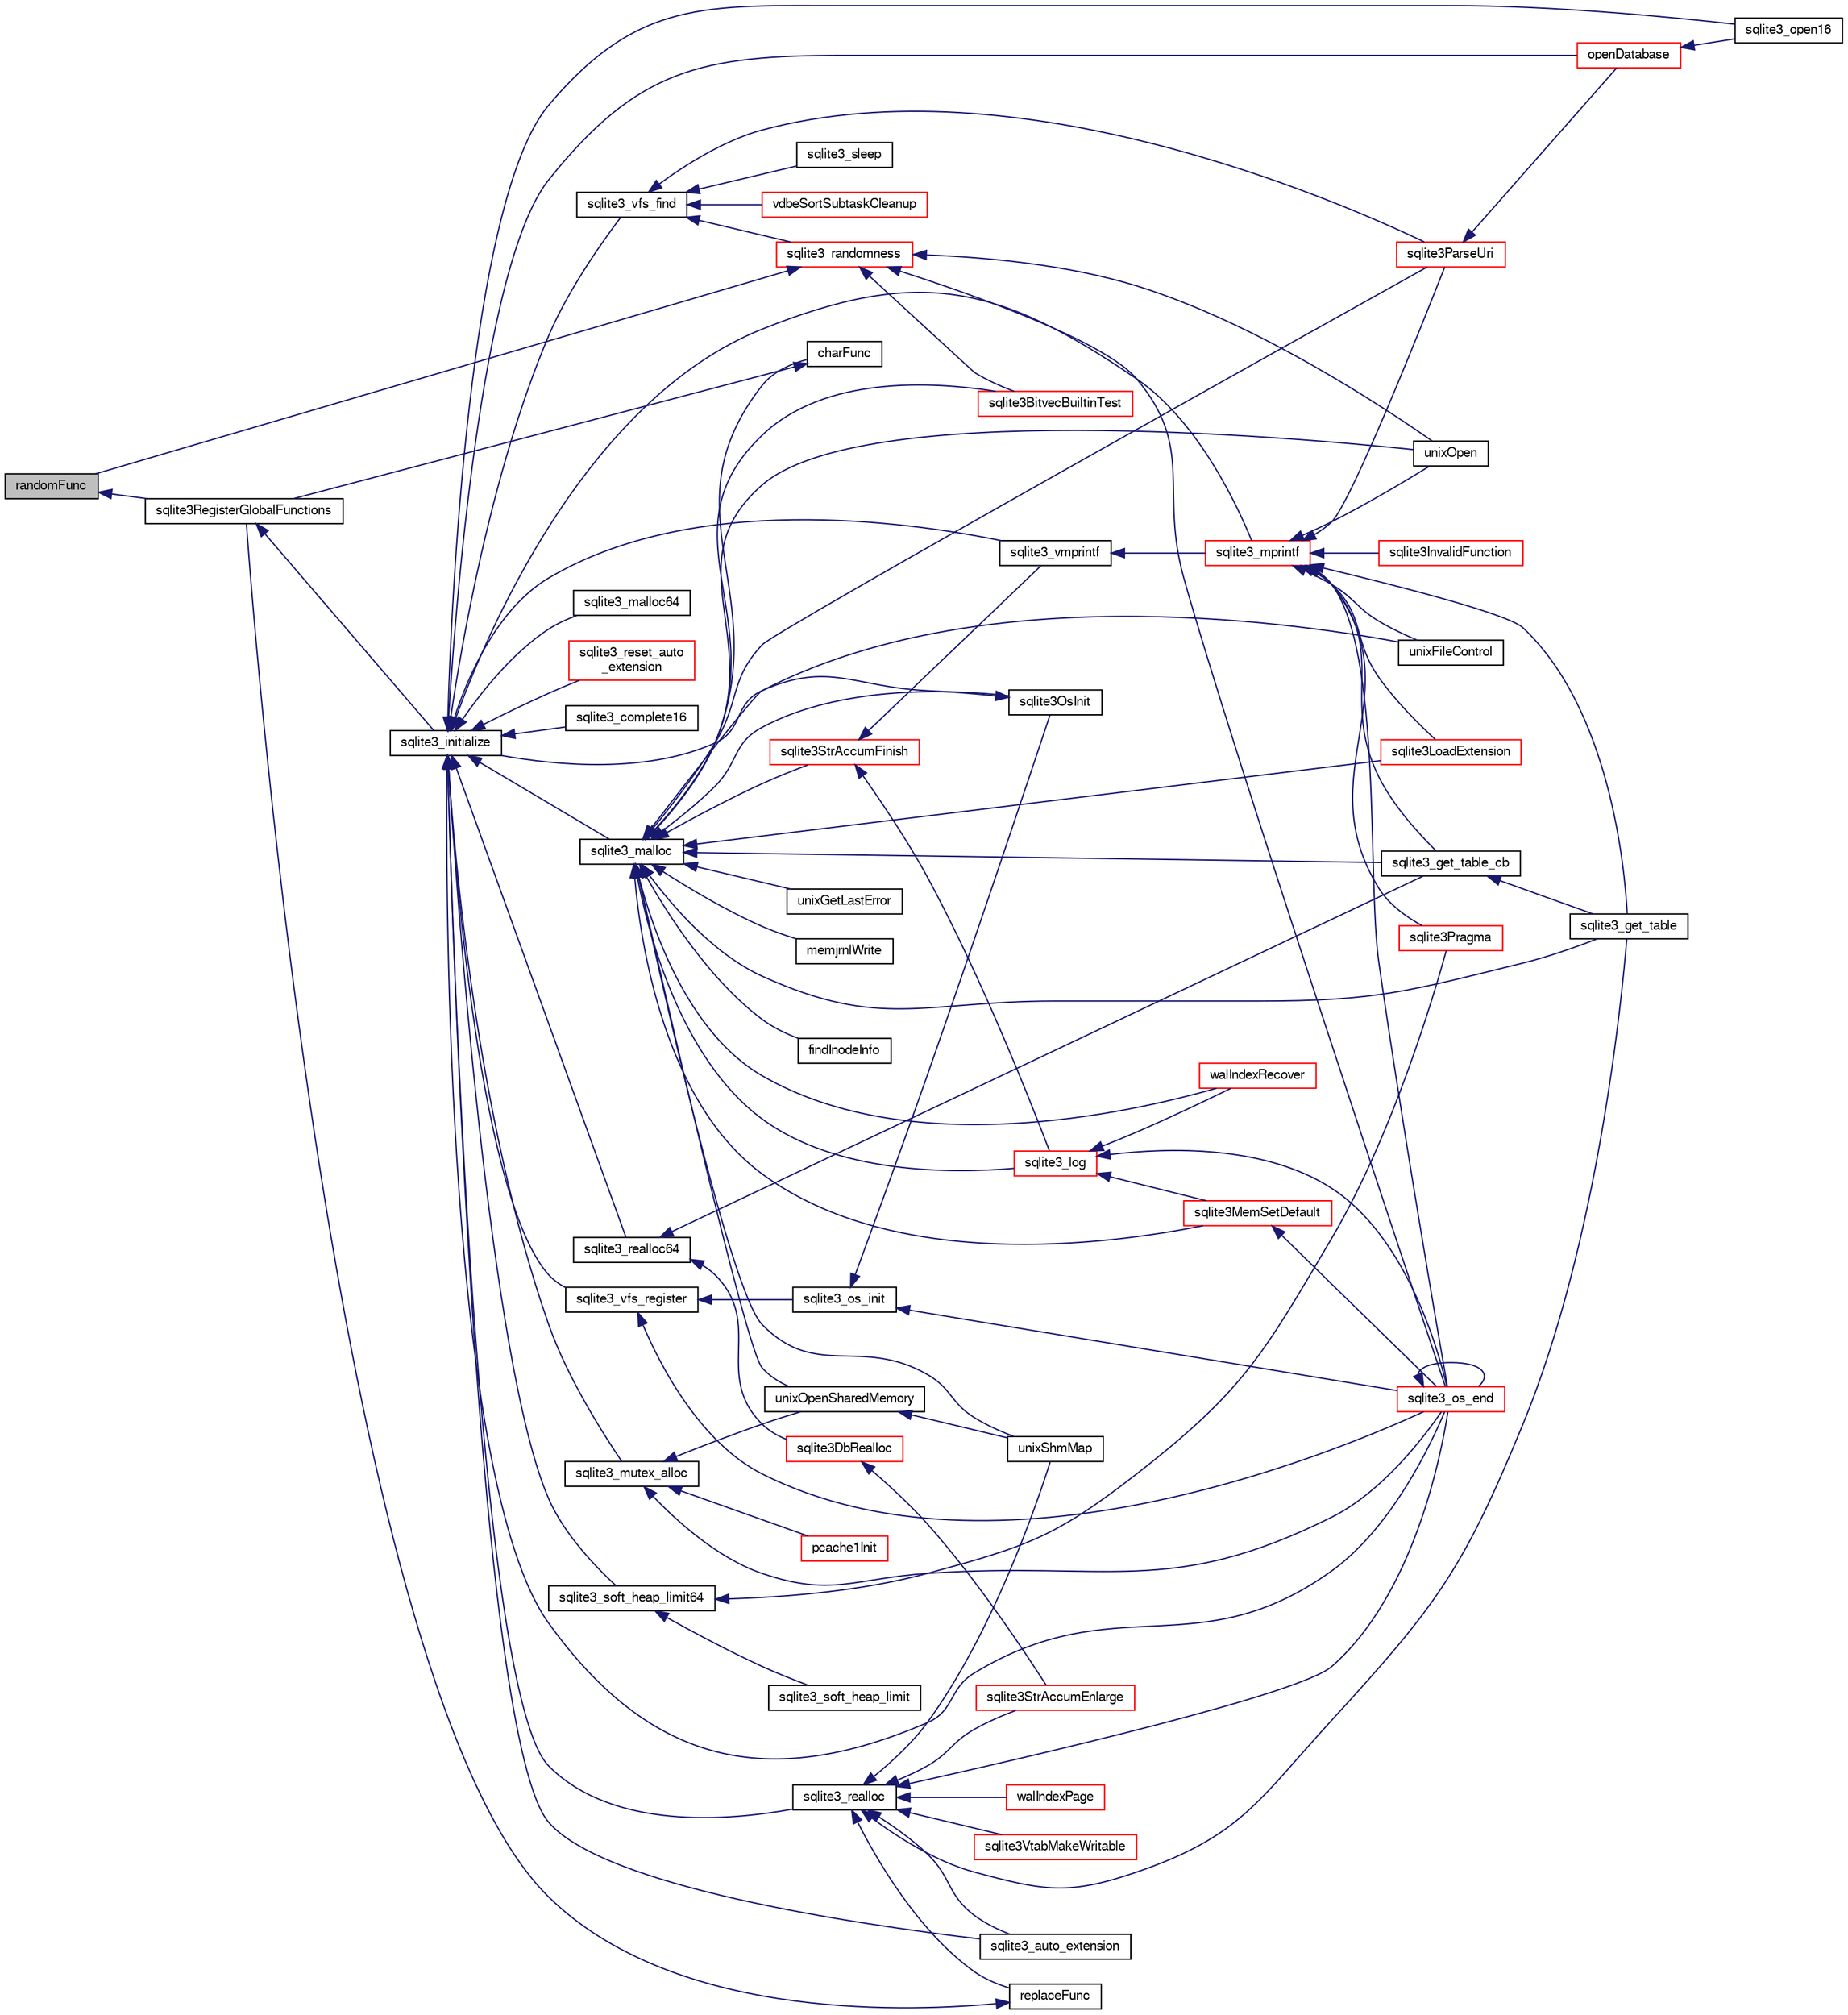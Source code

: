 digraph "randomFunc"
{
  edge [fontname="FreeSans",fontsize="10",labelfontname="FreeSans",labelfontsize="10"];
  node [fontname="FreeSans",fontsize="10",shape=record];
  rankdir="LR";
  Node254008 [label="randomFunc",height=0.2,width=0.4,color="black", fillcolor="grey75", style="filled", fontcolor="black"];
  Node254008 -> Node254009 [dir="back",color="midnightblue",fontsize="10",style="solid",fontname="FreeSans"];
  Node254009 [label="sqlite3RegisterGlobalFunctions",height=0.2,width=0.4,color="black", fillcolor="white", style="filled",URL="$sqlite3_8c.html#a9f75bd111010f29e1b8d74344473c4ec"];
  Node254009 -> Node254010 [dir="back",color="midnightblue",fontsize="10",style="solid",fontname="FreeSans"];
  Node254010 [label="sqlite3_initialize",height=0.2,width=0.4,color="black", fillcolor="white", style="filled",URL="$sqlite3_8h.html#ab0c0ee2d5d4cf8b28e9572296a8861df"];
  Node254010 -> Node254011 [dir="back",color="midnightblue",fontsize="10",style="solid",fontname="FreeSans"];
  Node254011 [label="sqlite3_vfs_find",height=0.2,width=0.4,color="black", fillcolor="white", style="filled",URL="$sqlite3_8h.html#ac201a26de3dfa1d6deb8069eb8d95627"];
  Node254011 -> Node254012 [dir="back",color="midnightblue",fontsize="10",style="solid",fontname="FreeSans"];
  Node254012 [label="sqlite3_randomness",height=0.2,width=0.4,color="red", fillcolor="white", style="filled",URL="$sqlite3_8h.html#aa452ad88657d4606e137b09c4e9315c7"];
  Node254012 -> Node254016 [dir="back",color="midnightblue",fontsize="10",style="solid",fontname="FreeSans"];
  Node254016 [label="unixOpen",height=0.2,width=0.4,color="black", fillcolor="white", style="filled",URL="$sqlite3_8c.html#a8ed5efc47b6e14f7805cd1bb9b215775"];
  Node254012 -> Node254017 [dir="back",color="midnightblue",fontsize="10",style="solid",fontname="FreeSans"];
  Node254017 [label="sqlite3_os_end",height=0.2,width=0.4,color="red", fillcolor="white", style="filled",URL="$sqlite3_8h.html#a2288c95881ecca13d994e42b6a958906"];
  Node254017 -> Node254017 [dir="back",color="midnightblue",fontsize="10",style="solid",fontname="FreeSans"];
  Node254012 -> Node254019 [dir="back",color="midnightblue",fontsize="10",style="solid",fontname="FreeSans"];
  Node254019 [label="sqlite3BitvecBuiltinTest",height=0.2,width=0.4,color="red", fillcolor="white", style="filled",URL="$sqlite3_8c.html#a9b4e3e921ce1ede6f10a9106c034ff9b"];
  Node254012 -> Node254008 [dir="back",color="midnightblue",fontsize="10",style="solid",fontname="FreeSans"];
  Node254011 -> Node254414 [dir="back",color="midnightblue",fontsize="10",style="solid",fontname="FreeSans"];
  Node254414 [label="vdbeSortSubtaskCleanup",height=0.2,width=0.4,color="red", fillcolor="white", style="filled",URL="$sqlite3_8c.html#abc8ce4c3ef58cc10f5b27642aab32b30"];
  Node254011 -> Node254417 [dir="back",color="midnightblue",fontsize="10",style="solid",fontname="FreeSans"];
  Node254417 [label="sqlite3ParseUri",height=0.2,width=0.4,color="red", fillcolor="white", style="filled",URL="$sqlite3_8c.html#aaa912f29a67460d8b2186c97056e8767"];
  Node254417 -> Node254261 [dir="back",color="midnightblue",fontsize="10",style="solid",fontname="FreeSans"];
  Node254261 [label="openDatabase",height=0.2,width=0.4,color="red", fillcolor="white", style="filled",URL="$sqlite3_8c.html#a6a9c3bc3a64234e863413f41db473758"];
  Node254261 -> Node254264 [dir="back",color="midnightblue",fontsize="10",style="solid",fontname="FreeSans"];
  Node254264 [label="sqlite3_open16",height=0.2,width=0.4,color="black", fillcolor="white", style="filled",URL="$sqlite3_8h.html#adbc401bb96713f32e553db32f6f3ca33"];
  Node254011 -> Node254418 [dir="back",color="midnightblue",fontsize="10",style="solid",fontname="FreeSans"];
  Node254418 [label="sqlite3_sleep",height=0.2,width=0.4,color="black", fillcolor="white", style="filled",URL="$sqlite3_8h.html#ad0c133ddbbecb6433f3c6ebef8966efa"];
  Node254010 -> Node254419 [dir="back",color="midnightblue",fontsize="10",style="solid",fontname="FreeSans"];
  Node254419 [label="sqlite3_vfs_register",height=0.2,width=0.4,color="black", fillcolor="white", style="filled",URL="$sqlite3_8h.html#a7184b289ccd4c4c7200589137d88c4ae"];
  Node254419 -> Node254420 [dir="back",color="midnightblue",fontsize="10",style="solid",fontname="FreeSans"];
  Node254420 [label="sqlite3_os_init",height=0.2,width=0.4,color="black", fillcolor="white", style="filled",URL="$sqlite3_8h.html#acebc2290d00a32d3afe2361f2979038b"];
  Node254420 -> Node254421 [dir="back",color="midnightblue",fontsize="10",style="solid",fontname="FreeSans"];
  Node254421 [label="sqlite3OsInit",height=0.2,width=0.4,color="black", fillcolor="white", style="filled",URL="$sqlite3_8c.html#afeaa886fe1ca086a30fd278b1d069762"];
  Node254421 -> Node254010 [dir="back",color="midnightblue",fontsize="10",style="solid",fontname="FreeSans"];
  Node254420 -> Node254017 [dir="back",color="midnightblue",fontsize="10",style="solid",fontname="FreeSans"];
  Node254419 -> Node254017 [dir="back",color="midnightblue",fontsize="10",style="solid",fontname="FreeSans"];
  Node254010 -> Node254422 [dir="back",color="midnightblue",fontsize="10",style="solid",fontname="FreeSans"];
  Node254422 [label="sqlite3_mutex_alloc",height=0.2,width=0.4,color="black", fillcolor="white", style="filled",URL="$sqlite3_8h.html#aa3f89418cd18e99596435c958b29b650"];
  Node254422 -> Node254423 [dir="back",color="midnightblue",fontsize="10",style="solid",fontname="FreeSans"];
  Node254423 [label="unixOpenSharedMemory",height=0.2,width=0.4,color="black", fillcolor="white", style="filled",URL="$sqlite3_8c.html#a30775afa2e08ca6ddc7853326afed7c7"];
  Node254423 -> Node254424 [dir="back",color="midnightblue",fontsize="10",style="solid",fontname="FreeSans"];
  Node254424 [label="unixShmMap",height=0.2,width=0.4,color="black", fillcolor="white", style="filled",URL="$sqlite3_8c.html#aeaa77f0ab08a4f4ee5f86e8c9727e974"];
  Node254422 -> Node254017 [dir="back",color="midnightblue",fontsize="10",style="solid",fontname="FreeSans"];
  Node254422 -> Node254425 [dir="back",color="midnightblue",fontsize="10",style="solid",fontname="FreeSans"];
  Node254425 [label="pcache1Init",height=0.2,width=0.4,color="red", fillcolor="white", style="filled",URL="$sqlite3_8c.html#a05e9c1daf3dd812db1d769b69b20e069"];
  Node254010 -> Node254495 [dir="back",color="midnightblue",fontsize="10",style="solid",fontname="FreeSans"];
  Node254495 [label="sqlite3_soft_heap_limit64",height=0.2,width=0.4,color="black", fillcolor="white", style="filled",URL="$sqlite3_8h.html#ab37b3a4d1652e3acb2c43d1252e6b852"];
  Node254495 -> Node254496 [dir="back",color="midnightblue",fontsize="10",style="solid",fontname="FreeSans"];
  Node254496 [label="sqlite3_soft_heap_limit",height=0.2,width=0.4,color="black", fillcolor="white", style="filled",URL="$sqlite3_8h.html#a18c3472581de3072201723e798524fdc"];
  Node254495 -> Node254104 [dir="back",color="midnightblue",fontsize="10",style="solid",fontname="FreeSans"];
  Node254104 [label="sqlite3Pragma",height=0.2,width=0.4,color="red", fillcolor="white", style="filled",URL="$sqlite3_8c.html#a111391370f58f8e6a6eca51fd34d62ed"];
  Node254010 -> Node254497 [dir="back",color="midnightblue",fontsize="10",style="solid",fontname="FreeSans"];
  Node254497 [label="sqlite3_malloc",height=0.2,width=0.4,color="black", fillcolor="white", style="filled",URL="$sqlite3_8h.html#a510e31845345737f17d86ce0b2328356"];
  Node254497 -> Node254421 [dir="back",color="midnightblue",fontsize="10",style="solid",fontname="FreeSans"];
  Node254497 -> Node254493 [dir="back",color="midnightblue",fontsize="10",style="solid",fontname="FreeSans"];
  Node254493 [label="sqlite3MemSetDefault",height=0.2,width=0.4,color="red", fillcolor="white", style="filled",URL="$sqlite3_8c.html#a162fbfd727e92c5f8f72625b5ff62549"];
  Node254493 -> Node254017 [dir="back",color="midnightblue",fontsize="10",style="solid",fontname="FreeSans"];
  Node254497 -> Node254498 [dir="back",color="midnightblue",fontsize="10",style="solid",fontname="FreeSans"];
  Node254498 [label="sqlite3StrAccumFinish",height=0.2,width=0.4,color="red", fillcolor="white", style="filled",URL="$sqlite3_8c.html#adb7f26b10ac1b847db6f000ef4c2e2ba"];
  Node254498 -> Node254572 [dir="back",color="midnightblue",fontsize="10",style="solid",fontname="FreeSans"];
  Node254572 [label="sqlite3_vmprintf",height=0.2,width=0.4,color="black", fillcolor="white", style="filled",URL="$sqlite3_8h.html#ac240de67ddf003828f16a6d9dd3fa3ca"];
  Node254572 -> Node254573 [dir="back",color="midnightblue",fontsize="10",style="solid",fontname="FreeSans"];
  Node254573 [label="sqlite3_mprintf",height=0.2,width=0.4,color="red", fillcolor="white", style="filled",URL="$sqlite3_8h.html#a9533933e57f7ccbb48c32041ce3a8862"];
  Node254573 -> Node254015 [dir="back",color="midnightblue",fontsize="10",style="solid",fontname="FreeSans"];
  Node254015 [label="unixFileControl",height=0.2,width=0.4,color="black", fillcolor="white", style="filled",URL="$sqlite3_8c.html#ad71f213fa385cc58f307cefd953c03ae"];
  Node254573 -> Node254016 [dir="back",color="midnightblue",fontsize="10",style="solid",fontname="FreeSans"];
  Node254573 -> Node254017 [dir="back",color="midnightblue",fontsize="10",style="solid",fontname="FreeSans"];
  Node254573 -> Node254574 [dir="back",color="midnightblue",fontsize="10",style="solid",fontname="FreeSans"];
  Node254574 [label="sqlite3InvalidFunction",height=0.2,width=0.4,color="red", fillcolor="white", style="filled",URL="$sqlite3_8c.html#af6025be1f4733eabe60702a187c97da9"];
  Node254573 -> Node254576 [dir="back",color="midnightblue",fontsize="10",style="solid",fontname="FreeSans"];
  Node254576 [label="sqlite3LoadExtension",height=0.2,width=0.4,color="red", fillcolor="white", style="filled",URL="$sqlite3_8c.html#a3b46232455de4779a67c63b2c9004245"];
  Node254573 -> Node254104 [dir="back",color="midnightblue",fontsize="10",style="solid",fontname="FreeSans"];
  Node254573 -> Node254579 [dir="back",color="midnightblue",fontsize="10",style="solid",fontname="FreeSans"];
  Node254579 [label="sqlite3_get_table_cb",height=0.2,width=0.4,color="black", fillcolor="white", style="filled",URL="$sqlite3_8c.html#a1dbaba1b543953c0dade97357c5866b1"];
  Node254579 -> Node254220 [dir="back",color="midnightblue",fontsize="10",style="solid",fontname="FreeSans"];
  Node254220 [label="sqlite3_get_table",height=0.2,width=0.4,color="black", fillcolor="white", style="filled",URL="$sqlite3_8h.html#a5effeac4e12df57beaa35c5be1f61579"];
  Node254573 -> Node254220 [dir="back",color="midnightblue",fontsize="10",style="solid",fontname="FreeSans"];
  Node254573 -> Node254417 [dir="back",color="midnightblue",fontsize="10",style="solid",fontname="FreeSans"];
  Node254498 -> Node254683 [dir="back",color="midnightblue",fontsize="10",style="solid",fontname="FreeSans"];
  Node254683 [label="sqlite3_log",height=0.2,width=0.4,color="red", fillcolor="white", style="filled",URL="$sqlite3_8h.html#a298c9699bf9c143662c6b1fec4b2dc3b"];
  Node254683 -> Node254493 [dir="back",color="midnightblue",fontsize="10",style="solid",fontname="FreeSans"];
  Node254683 -> Node254017 [dir="back",color="midnightblue",fontsize="10",style="solid",fontname="FreeSans"];
  Node254683 -> Node254611 [dir="back",color="midnightblue",fontsize="10",style="solid",fontname="FreeSans"];
  Node254611 [label="walIndexRecover",height=0.2,width=0.4,color="red", fillcolor="white", style="filled",URL="$sqlite3_8c.html#ab4ee99f3710323acbeb6c495dd18d205"];
  Node254497 -> Node254683 [dir="back",color="midnightblue",fontsize="10",style="solid",fontname="FreeSans"];
  Node254497 -> Node254762 [dir="back",color="midnightblue",fontsize="10",style="solid",fontname="FreeSans"];
  Node254762 [label="findInodeInfo",height=0.2,width=0.4,color="black", fillcolor="white", style="filled",URL="$sqlite3_8c.html#ac92c39062e69a79c4a62dfd55242c782"];
  Node254497 -> Node254015 [dir="back",color="midnightblue",fontsize="10",style="solid",fontname="FreeSans"];
  Node254497 -> Node254423 [dir="back",color="midnightblue",fontsize="10",style="solid",fontname="FreeSans"];
  Node254497 -> Node254424 [dir="back",color="midnightblue",fontsize="10",style="solid",fontname="FreeSans"];
  Node254497 -> Node254016 [dir="back",color="midnightblue",fontsize="10",style="solid",fontname="FreeSans"];
  Node254497 -> Node254594 [dir="back",color="midnightblue",fontsize="10",style="solid",fontname="FreeSans"];
  Node254594 [label="unixGetLastError",height=0.2,width=0.4,color="black", fillcolor="white", style="filled",URL="$sqlite3_8c.html#aed1e42f49d74b419c3c85b559dd61240"];
  Node254497 -> Node254019 [dir="back",color="midnightblue",fontsize="10",style="solid",fontname="FreeSans"];
  Node254497 -> Node254611 [dir="back",color="midnightblue",fontsize="10",style="solid",fontname="FreeSans"];
  Node254497 -> Node254763 [dir="back",color="midnightblue",fontsize="10",style="solid",fontname="FreeSans"];
  Node254763 [label="memjrnlWrite",height=0.2,width=0.4,color="black", fillcolor="white", style="filled",URL="$sqlite3_8c.html#af8bd7d5d7eafce5542f8de300a120c47"];
  Node254497 -> Node254764 [dir="back",color="midnightblue",fontsize="10",style="solid",fontname="FreeSans"];
  Node254764 [label="charFunc",height=0.2,width=0.4,color="black", fillcolor="white", style="filled",URL="$sqlite3_8c.html#ab9b72ce47fcea3c3b92e816435a0fd91"];
  Node254764 -> Node254009 [dir="back",color="midnightblue",fontsize="10",style="solid",fontname="FreeSans"];
  Node254497 -> Node254576 [dir="back",color="midnightblue",fontsize="10",style="solid",fontname="FreeSans"];
  Node254497 -> Node254579 [dir="back",color="midnightblue",fontsize="10",style="solid",fontname="FreeSans"];
  Node254497 -> Node254220 [dir="back",color="midnightblue",fontsize="10",style="solid",fontname="FreeSans"];
  Node254497 -> Node254417 [dir="back",color="midnightblue",fontsize="10",style="solid",fontname="FreeSans"];
  Node254010 -> Node254765 [dir="back",color="midnightblue",fontsize="10",style="solid",fontname="FreeSans"];
  Node254765 [label="sqlite3_malloc64",height=0.2,width=0.4,color="black", fillcolor="white", style="filled",URL="$sqlite3_8h.html#a12b7ee85e539ea28c130c5c75b96a82a"];
  Node254010 -> Node254766 [dir="back",color="midnightblue",fontsize="10",style="solid",fontname="FreeSans"];
  Node254766 [label="sqlite3_realloc",height=0.2,width=0.4,color="black", fillcolor="white", style="filled",URL="$sqlite3_8h.html#a627f0eeface58024ef47403d8cc76b35"];
  Node254766 -> Node254767 [dir="back",color="midnightblue",fontsize="10",style="solid",fontname="FreeSans"];
  Node254767 [label="sqlite3StrAccumEnlarge",height=0.2,width=0.4,color="red", fillcolor="white", style="filled",URL="$sqlite3_8c.html#a38976500a97c69d65086eeccca82dd96"];
  Node254766 -> Node254424 [dir="back",color="midnightblue",fontsize="10",style="solid",fontname="FreeSans"];
  Node254766 -> Node254017 [dir="back",color="midnightblue",fontsize="10",style="solid",fontname="FreeSans"];
  Node254766 -> Node254773 [dir="back",color="midnightblue",fontsize="10",style="solid",fontname="FreeSans"];
  Node254773 [label="walIndexPage",height=0.2,width=0.4,color="red", fillcolor="white", style="filled",URL="$sqlite3_8c.html#affd3251fd1aa1218170d421177256e24"];
  Node254766 -> Node254636 [dir="back",color="midnightblue",fontsize="10",style="solid",fontname="FreeSans"];
  Node254636 [label="replaceFunc",height=0.2,width=0.4,color="black", fillcolor="white", style="filled",URL="$sqlite3_8c.html#a752b98a7c55d204c397a4902b49b1ce4"];
  Node254636 -> Node254009 [dir="back",color="midnightblue",fontsize="10",style="solid",fontname="FreeSans"];
  Node254766 -> Node254782 [dir="back",color="midnightblue",fontsize="10",style="solid",fontname="FreeSans"];
  Node254782 [label="sqlite3_auto_extension",height=0.2,width=0.4,color="black", fillcolor="white", style="filled",URL="$sqlite3_8h.html#a85a95b45e94f6bcd52aa39b6acdb36d7"];
  Node254766 -> Node254220 [dir="back",color="midnightblue",fontsize="10",style="solid",fontname="FreeSans"];
  Node254766 -> Node254783 [dir="back",color="midnightblue",fontsize="10",style="solid",fontname="FreeSans"];
  Node254783 [label="sqlite3VtabMakeWritable",height=0.2,width=0.4,color="red", fillcolor="white", style="filled",URL="$sqlite3_8c.html#a58c646608238d2619371c3e8b6bc0d86"];
  Node254010 -> Node254784 [dir="back",color="midnightblue",fontsize="10",style="solid",fontname="FreeSans"];
  Node254784 [label="sqlite3_realloc64",height=0.2,width=0.4,color="black", fillcolor="white", style="filled",URL="$sqlite3_8h.html#afe88c85e9f864a3fd92941cad197245d"];
  Node254784 -> Node254785 [dir="back",color="midnightblue",fontsize="10",style="solid",fontname="FreeSans"];
  Node254785 [label="sqlite3DbRealloc",height=0.2,width=0.4,color="red", fillcolor="white", style="filled",URL="$sqlite3_8c.html#ae028f4902a9d29bcaf310ff289ee87dc"];
  Node254785 -> Node254767 [dir="back",color="midnightblue",fontsize="10",style="solid",fontname="FreeSans"];
  Node254784 -> Node254579 [dir="back",color="midnightblue",fontsize="10",style="solid",fontname="FreeSans"];
  Node254010 -> Node254572 [dir="back",color="midnightblue",fontsize="10",style="solid",fontname="FreeSans"];
  Node254010 -> Node254573 [dir="back",color="midnightblue",fontsize="10",style="solid",fontname="FreeSans"];
  Node254010 -> Node254017 [dir="back",color="midnightblue",fontsize="10",style="solid",fontname="FreeSans"];
  Node254010 -> Node254782 [dir="back",color="midnightblue",fontsize="10",style="solid",fontname="FreeSans"];
  Node254010 -> Node254884 [dir="back",color="midnightblue",fontsize="10",style="solid",fontname="FreeSans"];
  Node254884 [label="sqlite3_reset_auto\l_extension",height=0.2,width=0.4,color="red", fillcolor="white", style="filled",URL="$sqlite3_8h.html#ac33f4064ae6690cada7bdc89e8153ffc"];
  Node254010 -> Node254749 [dir="back",color="midnightblue",fontsize="10",style="solid",fontname="FreeSans"];
  Node254749 [label="sqlite3_complete16",height=0.2,width=0.4,color="black", fillcolor="white", style="filled",URL="$sqlite3_8h.html#a3260341c2ef82787acca48414a1d03a1"];
  Node254010 -> Node254261 [dir="back",color="midnightblue",fontsize="10",style="solid",fontname="FreeSans"];
  Node254010 -> Node254264 [dir="back",color="midnightblue",fontsize="10",style="solid",fontname="FreeSans"];
}
